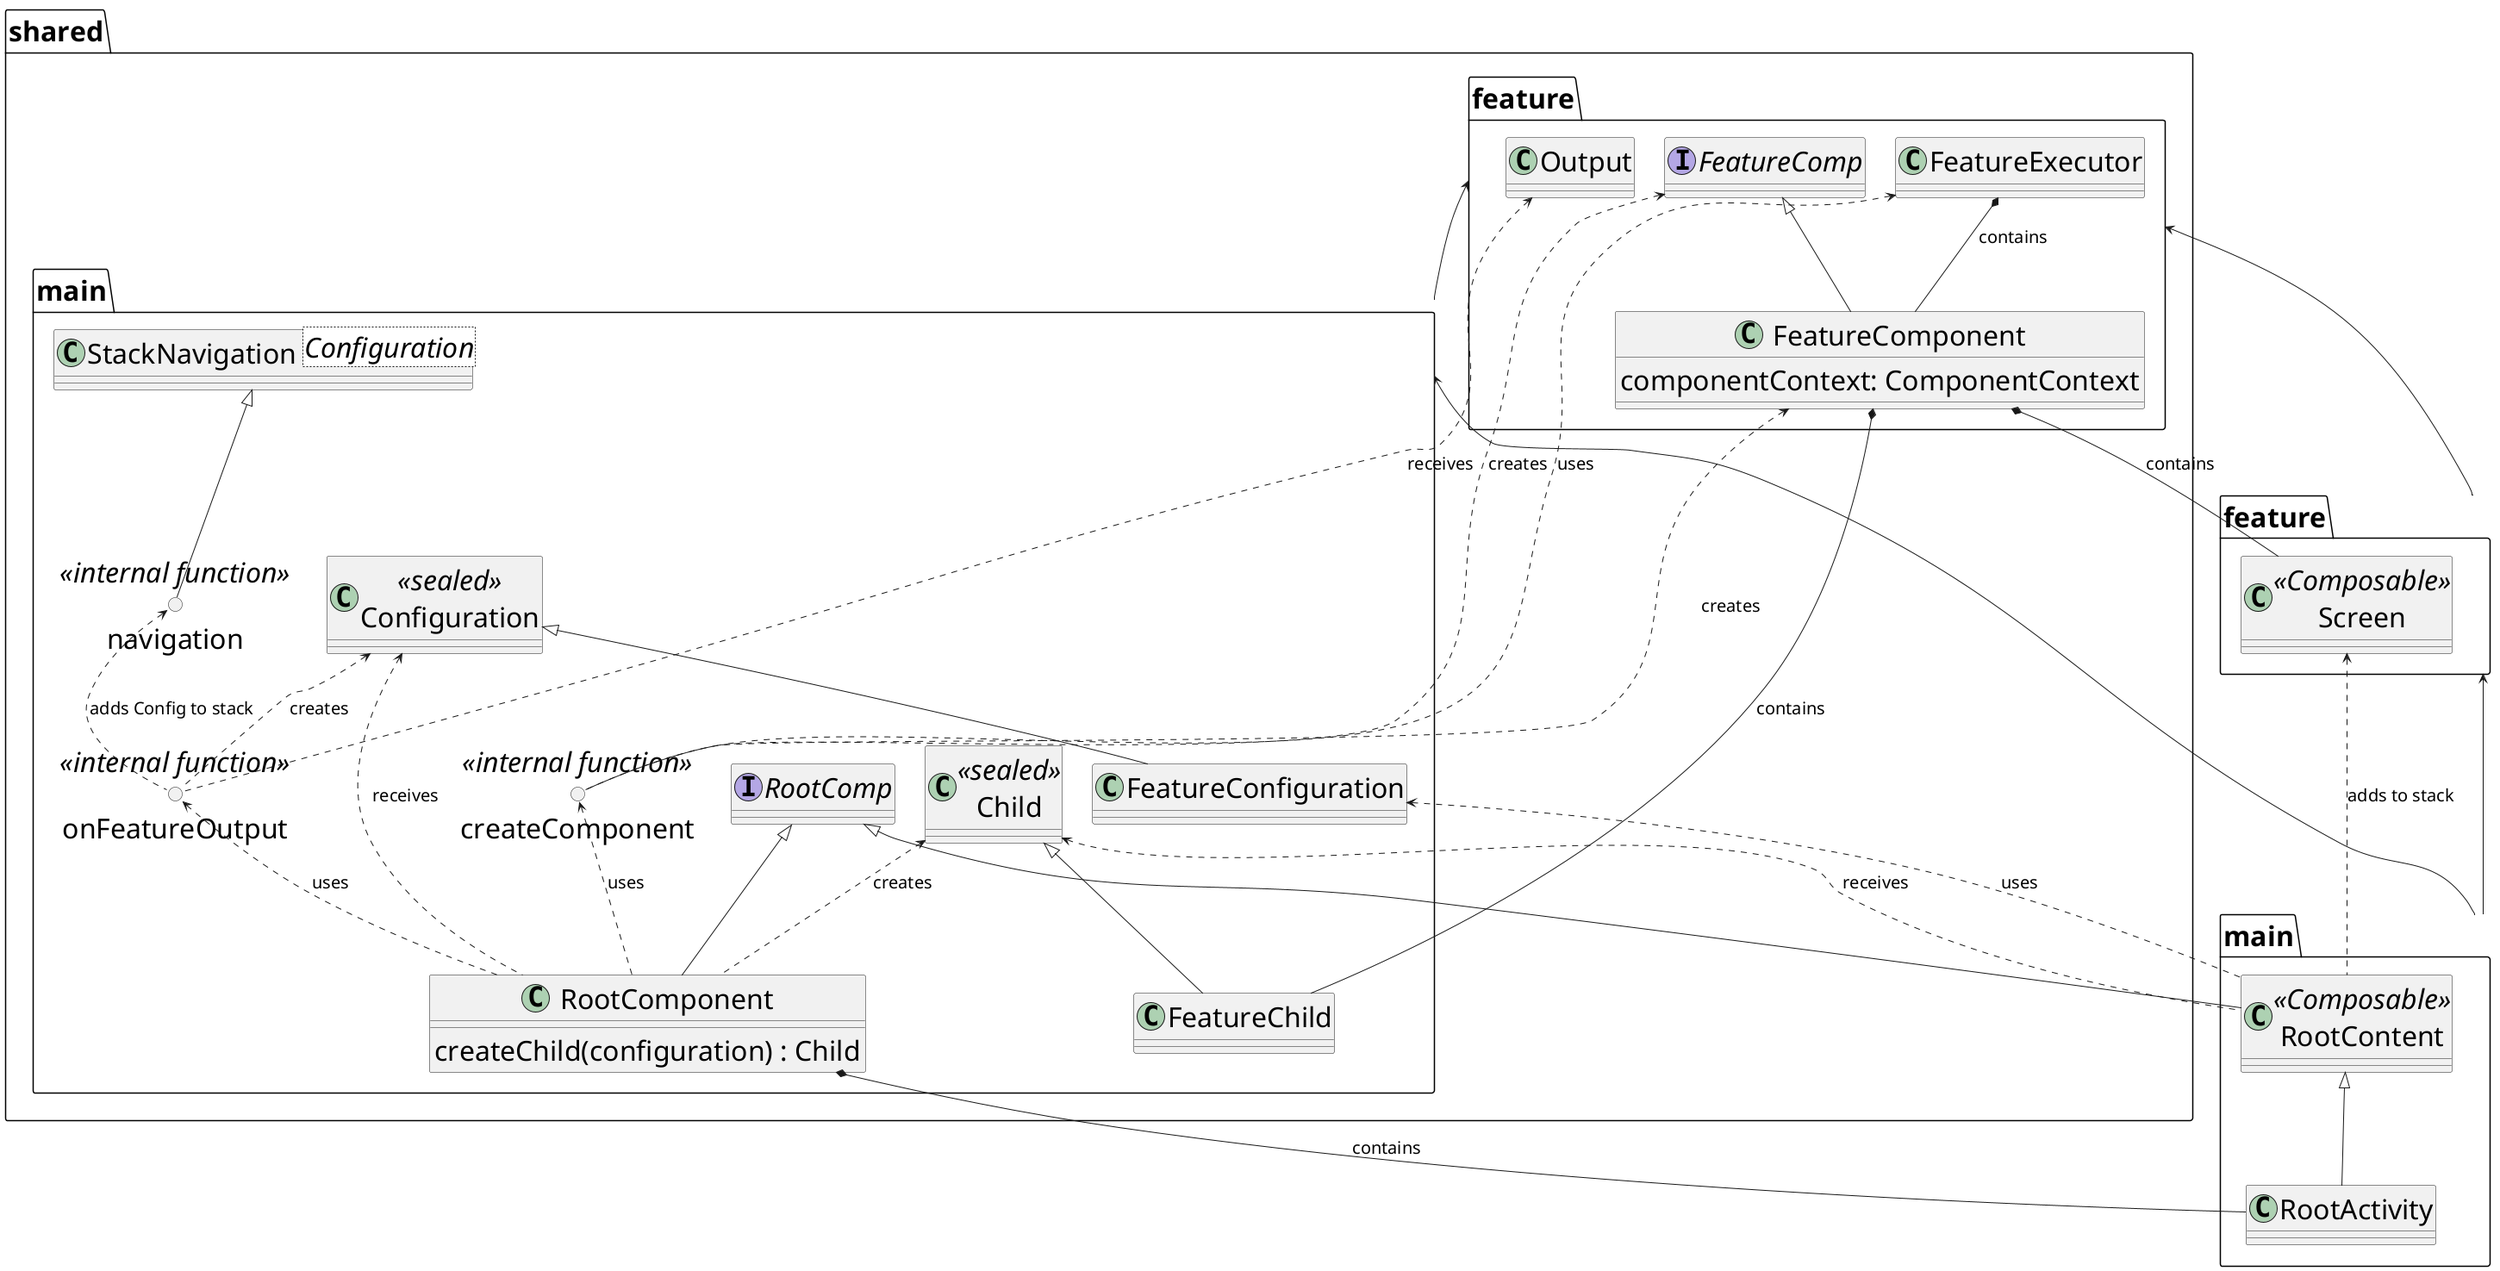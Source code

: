 @startuml
'https://plantuml.com/class-diagram
skinparam defaultFontSize 32
skinparam ArrowFontSize 20

package shared.main {
	interface RootComp
	class RootComponent
	RootComponent : createChild(configuration) : Child
	class StackNavigation<Configuration>
	circle navigation <<internal function>>
	circle onFeatureOutput <<internal function>>
	class Child <<sealed>>
	class FeatureChild
	class Configuration <<sealed>>
	class FeatureConfiguration

	circle createComponent <<internal function>>
}

package shared.feature {
	interface FeatureComp
	class FeatureExecutor
	class FeatureComponent
	class Output
	FeatureComponent : componentContext: ComponentContext
}

package main {
	class RootActivity
	class RootContent <<Composable>>
}

package feature {
	class Screen <<Composable>>
}

shared.feature <-down- shared.main
feature <-down- main
shared.main <-down- main
shared.feature <-down- feature

RootComp <|-- RootComponent
Child <|-- FeatureChild
FeatureComponent *-- FeatureChild : contains
FeatureComponent *-- Screen : contains
FeatureExecutor *-- FeatureComponent : contains
FeatureComp <|-- FeatureComponent
Configuration <|-- FeatureConfiguration
FeatureComp <.. createComponent : creates
FeatureComponent <.. createComponent : creates
FeatureExecutor <.. createComponent : uses
Child <.. RootComponent : creates
Configuration <.. RootComponent : receives
Child <.. RootContent : receives
Output <.. onFeatureOutput : receives
Configuration <.. onFeatureOutput : creates
onFeatureOutput <.. RootComponent : uses
createComponent <.. RootComponent : uses
navigation <.. onFeatureOutput : adds Config to stack
Screen <.. RootContent : adds to stack
RootComp <|-- RootContent
FeatureConfiguration <.. RootContent : uses
RootComponent *-- RootActivity : contains
RootContent <|-- RootActivity
StackNavigation <|-- navigation

@enduml